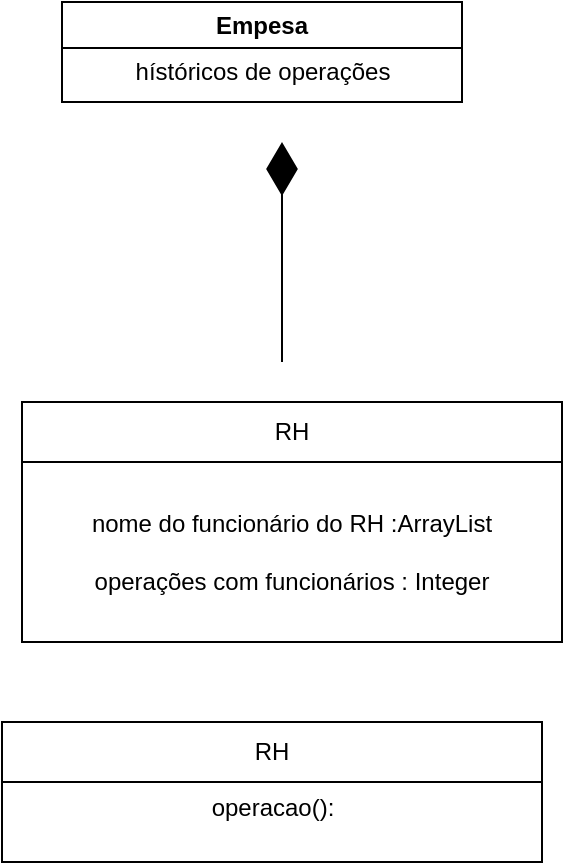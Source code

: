 <mxfile version="26.0.10">
  <diagram id="C5RBs43oDa-KdzZeNtuy" name="Page-1">
    <mxGraphModel dx="619" dy="348" grid="1" gridSize="10" guides="1" tooltips="1" connect="1" arrows="1" fold="1" page="1" pageScale="1" pageWidth="827" pageHeight="1169" math="0" shadow="0">
      <root>
        <mxCell id="WIyWlLk6GJQsqaUBKTNV-0" />
        <mxCell id="WIyWlLk6GJQsqaUBKTNV-1" parent="WIyWlLk6GJQsqaUBKTNV-0" />
        <mxCell id="HBGK9ivZfa8sCWJM4-zr-13" value="Empesa" style="swimlane;whiteSpace=wrap;html=1;" vertex="1" parent="WIyWlLk6GJQsqaUBKTNV-1">
          <mxGeometry x="280" y="90" width="200" height="50" as="geometry" />
        </mxCell>
        <mxCell id="HBGK9ivZfa8sCWJM4-zr-14" value="hístóricos de operações" style="text;html=1;align=center;verticalAlign=middle;resizable=0;points=[];autosize=1;strokeColor=none;fillColor=none;" vertex="1" parent="HBGK9ivZfa8sCWJM4-zr-13">
          <mxGeometry x="25" y="20" width="150" height="30" as="geometry" />
        </mxCell>
        <mxCell id="HBGK9ivZfa8sCWJM4-zr-16" value="RH" style="swimlane;fontStyle=0;childLayout=stackLayout;horizontal=1;startSize=30;horizontalStack=0;resizeParent=1;resizeParentMax=0;resizeLast=0;collapsible=1;marginBottom=0;whiteSpace=wrap;html=1;" vertex="1" parent="WIyWlLk6GJQsqaUBKTNV-1">
          <mxGeometry x="260" y="290" width="270" height="120" as="geometry" />
        </mxCell>
        <mxCell id="HBGK9ivZfa8sCWJM4-zr-18" value="nome do funcionário do RH :ArrayList&lt;div&gt;&lt;br&gt;&lt;/div&gt;&lt;div&gt;operações com funcionários : Integer&lt;/div&gt;" style="text;strokeColor=none;fillColor=none;align=center;verticalAlign=middle;spacingLeft=4;spacingRight=4;overflow=hidden;points=[[0,0.5],[1,0.5]];portConstraint=eastwest;rotatable=0;whiteSpace=wrap;html=1;" vertex="1" parent="HBGK9ivZfa8sCWJM4-zr-16">
          <mxGeometry y="30" width="270" height="90" as="geometry" />
        </mxCell>
        <mxCell id="HBGK9ivZfa8sCWJM4-zr-21" value="" style="endArrow=diamondThin;endFill=1;endSize=24;html=1;rounded=0;" edge="1" parent="WIyWlLk6GJQsqaUBKTNV-1">
          <mxGeometry width="160" relative="1" as="geometry">
            <mxPoint x="390" y="270" as="sourcePoint" />
            <mxPoint x="390" y="160" as="targetPoint" />
          </mxGeometry>
        </mxCell>
        <mxCell id="HBGK9ivZfa8sCWJM4-zr-26" value="RH" style="swimlane;fontStyle=0;childLayout=stackLayout;horizontal=1;startSize=30;horizontalStack=0;resizeParent=1;resizeParentMax=0;resizeLast=0;collapsible=1;marginBottom=0;whiteSpace=wrap;html=1;" vertex="1" parent="WIyWlLk6GJQsqaUBKTNV-1">
          <mxGeometry x="250" y="450" width="270" height="70" as="geometry" />
        </mxCell>
        <mxCell id="HBGK9ivZfa8sCWJM4-zr-28" value="operacao():&lt;div&gt;&lt;br&gt;&lt;/div&gt;" style="text;html=1;align=center;verticalAlign=middle;resizable=0;points=[];autosize=1;strokeColor=none;fillColor=none;" vertex="1" parent="HBGK9ivZfa8sCWJM4-zr-26">
          <mxGeometry y="30" width="270" height="40" as="geometry" />
        </mxCell>
      </root>
    </mxGraphModel>
  </diagram>
</mxfile>
